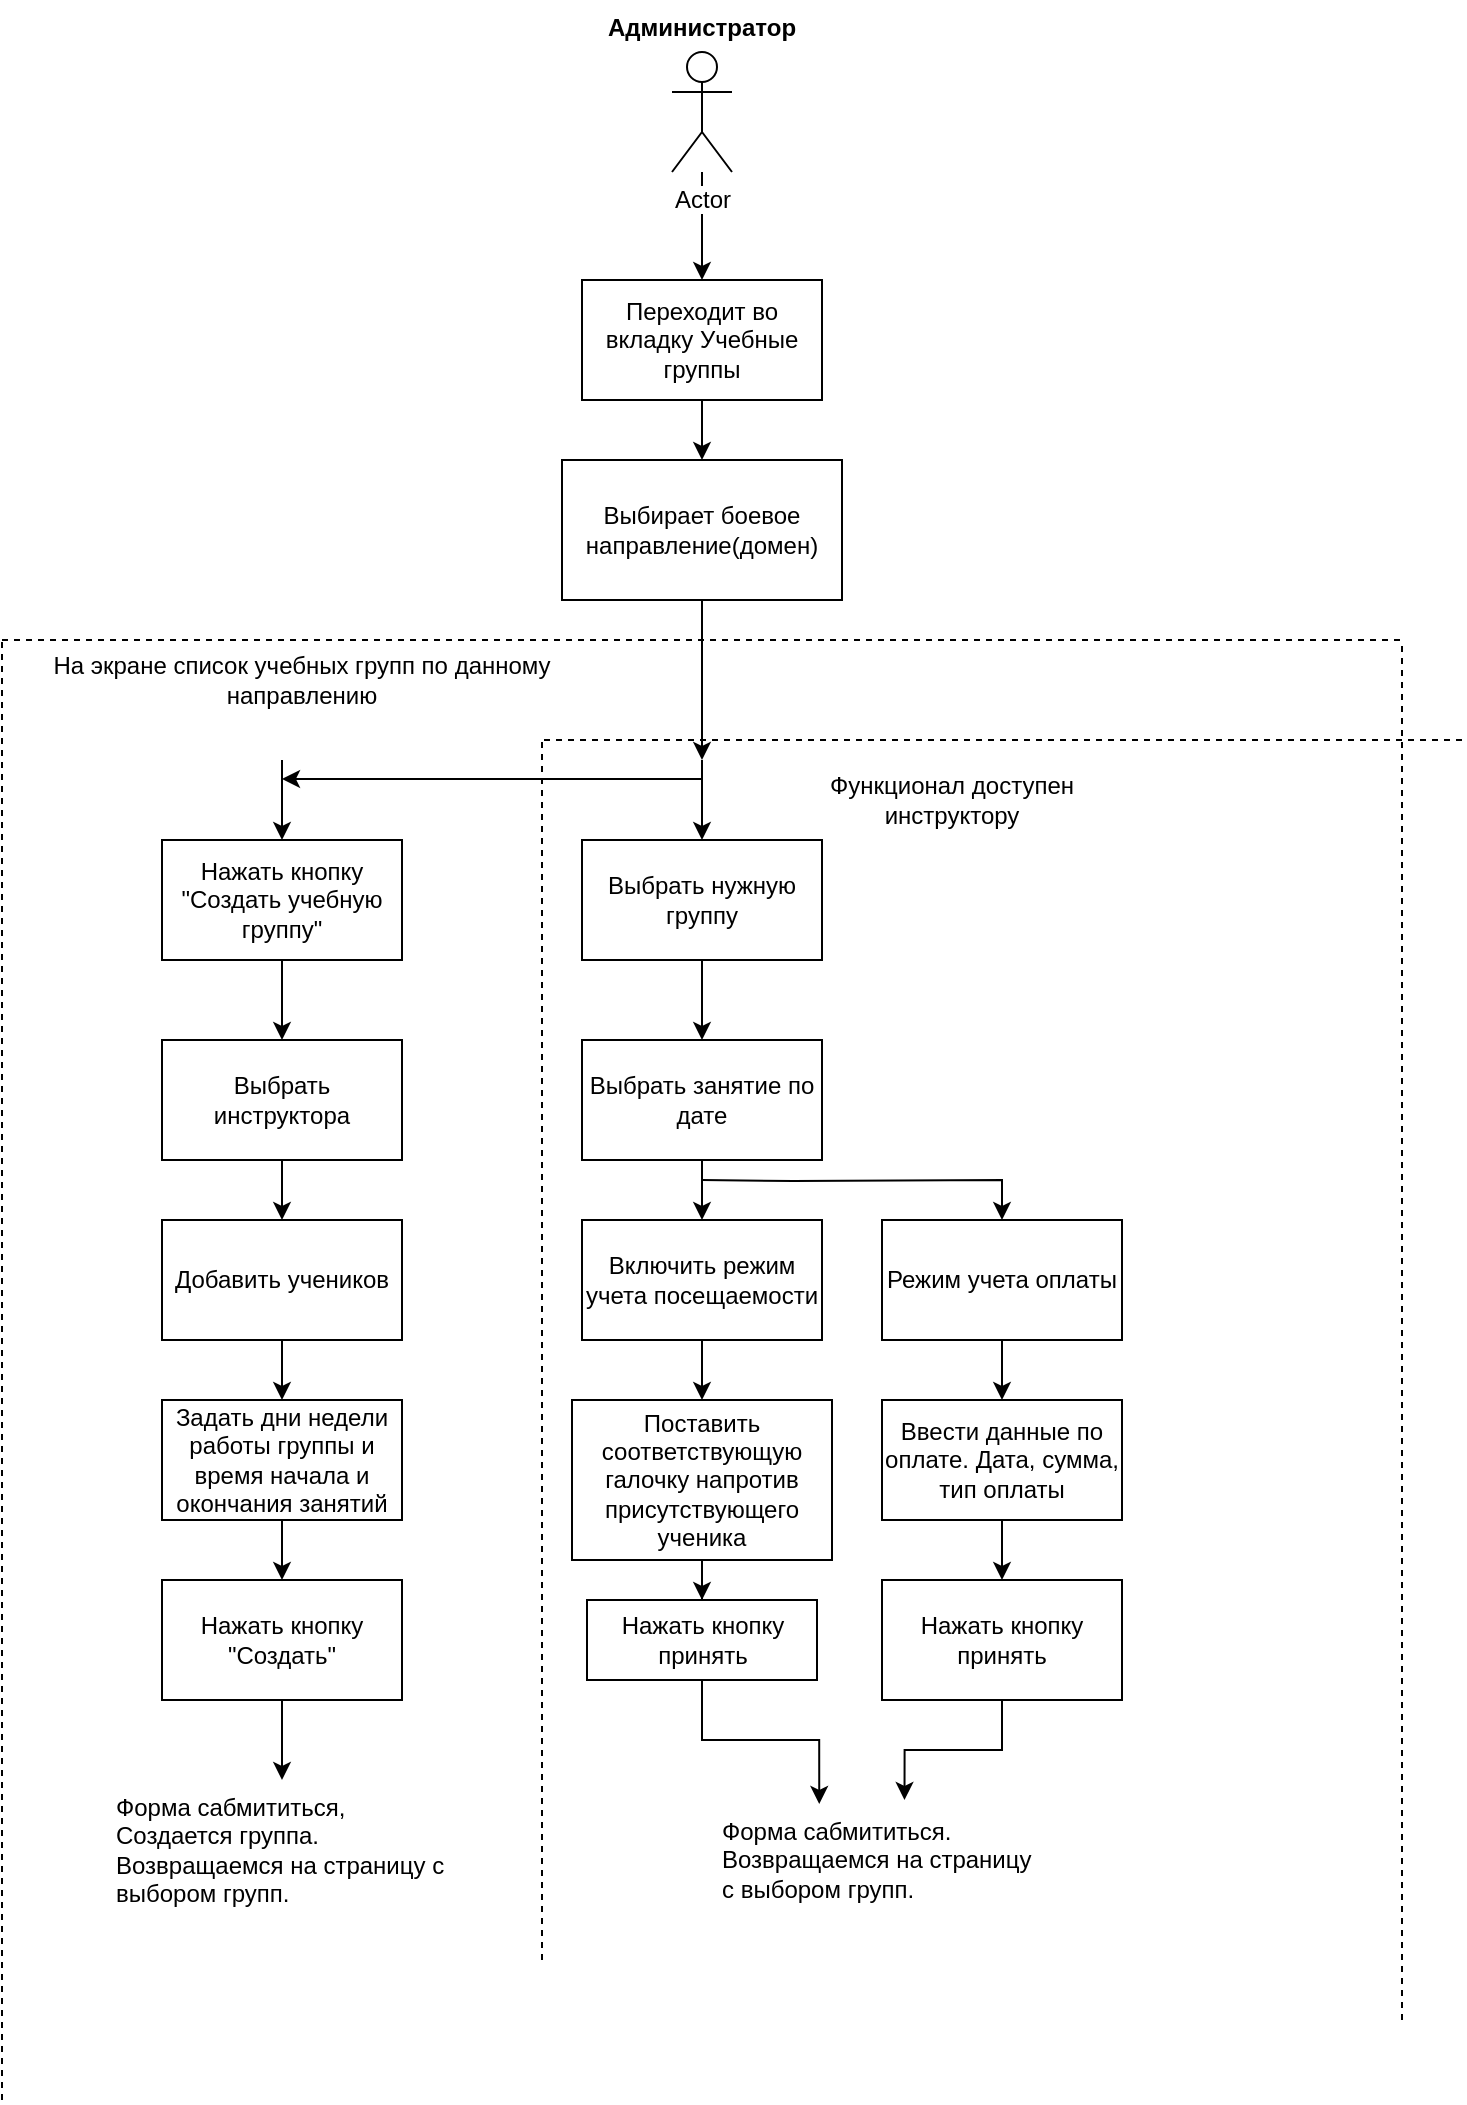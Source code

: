 <mxfile version="12.1.3" pages="1"><diagram id="DGI-ydwmWs-T8kOJSAHC" name="Page-1"><mxGraphModel dx="1760" dy="972" grid="1" gridSize="10" guides="1" tooltips="1" connect="1" arrows="1" fold="1" page="1" pageScale="1" pageWidth="827" pageHeight="1169" math="0" shadow="0"><root><mxCell id="0"/><mxCell id="1" parent="0"/><mxCell id="c9m8BzpvYiAp5FdsMAdU-16" style="edgeStyle=orthogonalEdgeStyle;rounded=0;orthogonalLoop=1;jettySize=auto;html=1;" edge="1" parent="1" source="c9m8BzpvYiAp5FdsMAdU-1" target="c9m8BzpvYiAp5FdsMAdU-13"><mxGeometry relative="1" as="geometry"/></mxCell><mxCell id="c9m8BzpvYiAp5FdsMAdU-1" value="Actor" style="shape=umlActor;verticalLabelPosition=bottom;labelBackgroundColor=#ffffff;verticalAlign=top;html=1;outlineConnect=0;" vertex="1" parent="1"><mxGeometry x="395" y="66" width="30" height="60" as="geometry"/></mxCell><mxCell id="c9m8BzpvYiAp5FdsMAdU-11" value="Администратор" style="text;align=center;fontStyle=1;verticalAlign=middle;spacingLeft=3;spacingRight=3;strokeColor=none;rotatable=0;points=[[0,0.5],[1,0.5]];portConstraint=eastwest;" vertex="1" parent="1"><mxGeometry x="370" y="40" width="80" height="26" as="geometry"/></mxCell><mxCell id="c9m8BzpvYiAp5FdsMAdU-18" style="edgeStyle=orthogonalEdgeStyle;rounded=0;orthogonalLoop=1;jettySize=auto;html=1;" edge="1" parent="1" source="c9m8BzpvYiAp5FdsMAdU-13" target="c9m8BzpvYiAp5FdsMAdU-17"><mxGeometry relative="1" as="geometry"/></mxCell><mxCell id="c9m8BzpvYiAp5FdsMAdU-13" value="Переходит во вкладку Учебные группы" style="rounded=0;whiteSpace=wrap;html=1;" vertex="1" parent="1"><mxGeometry x="350" y="180" width="120" height="60" as="geometry"/></mxCell><mxCell id="c9m8BzpvYiAp5FdsMAdU-21" style="edgeStyle=orthogonalEdgeStyle;rounded=0;orthogonalLoop=1;jettySize=auto;html=1;" edge="1" parent="1" source="c9m8BzpvYiAp5FdsMAdU-17"><mxGeometry relative="1" as="geometry"><mxPoint x="410" y="420" as="targetPoint"/></mxGeometry></mxCell><mxCell id="c9m8BzpvYiAp5FdsMAdU-17" value="Выбирает боевое направление(домен)" style="rounded=0;whiteSpace=wrap;html=1;" vertex="1" parent="1"><mxGeometry x="340" y="270" width="140" height="70" as="geometry"/></mxCell><mxCell id="c9m8BzpvYiAp5FdsMAdU-19" value="На экране список учебных групп по данному направлению" style="text;html=1;strokeColor=none;fillColor=none;align=center;verticalAlign=middle;whiteSpace=wrap;rounded=0;" vertex="1" parent="1"><mxGeometry x="80" y="360" width="260" height="40" as="geometry"/></mxCell><mxCell id="c9m8BzpvYiAp5FdsMAdU-20" value="" style="endArrow=none;dashed=1;html=1;" edge="1" parent="1"><mxGeometry width="50" height="50" relative="1" as="geometry"><mxPoint x="60" y="360" as="sourcePoint"/><mxPoint x="760" y="360" as="targetPoint"/></mxGeometry></mxCell><mxCell id="c9m8BzpvYiAp5FdsMAdU-22" value="" style="endArrow=classic;html=1;" edge="1" parent="1"><mxGeometry width="50" height="50" relative="1" as="geometry"><mxPoint x="410" y="429.5" as="sourcePoint"/><mxPoint x="200" y="429.5" as="targetPoint"/></mxGeometry></mxCell><mxCell id="c9m8BzpvYiAp5FdsMAdU-23" value="" style="endArrow=classic;html=1;" edge="1" parent="1" target="c9m8BzpvYiAp5FdsMAdU-24"><mxGeometry width="50" height="50" relative="1" as="geometry"><mxPoint x="200" y="420" as="sourcePoint"/><mxPoint x="200" y="460" as="targetPoint"/></mxGeometry></mxCell><mxCell id="c9m8BzpvYiAp5FdsMAdU-26" value="" style="edgeStyle=orthogonalEdgeStyle;rounded=0;orthogonalLoop=1;jettySize=auto;html=1;" edge="1" parent="1" source="c9m8BzpvYiAp5FdsMAdU-24" target="c9m8BzpvYiAp5FdsMAdU-25"><mxGeometry relative="1" as="geometry"/></mxCell><mxCell id="c9m8BzpvYiAp5FdsMAdU-24" value="Нажать кнопку &quot;Создать учебную группу&quot;" style="rounded=0;whiteSpace=wrap;html=1;" vertex="1" parent="1"><mxGeometry x="140" y="460" width="120" height="60" as="geometry"/></mxCell><mxCell id="c9m8BzpvYiAp5FdsMAdU-28" value="" style="edgeStyle=orthogonalEdgeStyle;rounded=0;orthogonalLoop=1;jettySize=auto;html=1;" edge="1" parent="1" source="c9m8BzpvYiAp5FdsMAdU-25" target="c9m8BzpvYiAp5FdsMAdU-27"><mxGeometry relative="1" as="geometry"/></mxCell><mxCell id="c9m8BzpvYiAp5FdsMAdU-25" value="Выбрать инструктора" style="rounded=0;whiteSpace=wrap;html=1;" vertex="1" parent="1"><mxGeometry x="140" y="560" width="120" height="60" as="geometry"/></mxCell><mxCell id="c9m8BzpvYiAp5FdsMAdU-30" value="" style="edgeStyle=orthogonalEdgeStyle;rounded=0;orthogonalLoop=1;jettySize=auto;html=1;" edge="1" parent="1" source="c9m8BzpvYiAp5FdsMAdU-27" target="c9m8BzpvYiAp5FdsMAdU-29"><mxGeometry relative="1" as="geometry"/></mxCell><mxCell id="c9m8BzpvYiAp5FdsMAdU-27" value="Добавить учеников" style="rounded=0;whiteSpace=wrap;html=1;" vertex="1" parent="1"><mxGeometry x="140" y="650" width="120" height="60" as="geometry"/></mxCell><mxCell id="c9m8BzpvYiAp5FdsMAdU-32" value="" style="edgeStyle=orthogonalEdgeStyle;rounded=0;orthogonalLoop=1;jettySize=auto;html=1;" edge="1" parent="1" source="c9m8BzpvYiAp5FdsMAdU-29" target="c9m8BzpvYiAp5FdsMAdU-31"><mxGeometry relative="1" as="geometry"/></mxCell><mxCell id="c9m8BzpvYiAp5FdsMAdU-29" value="Задать дни недели работы группы и время начала и окончания занятий" style="rounded=0;whiteSpace=wrap;html=1;" vertex="1" parent="1"><mxGeometry x="140" y="740" width="120" height="60" as="geometry"/></mxCell><mxCell id="c9m8BzpvYiAp5FdsMAdU-34" value="" style="edgeStyle=orthogonalEdgeStyle;rounded=0;orthogonalLoop=1;jettySize=auto;html=1;entryX=0.5;entryY=0;entryDx=0;entryDy=0;" edge="1" parent="1" source="c9m8BzpvYiAp5FdsMAdU-31" target="c9m8BzpvYiAp5FdsMAdU-35"><mxGeometry relative="1" as="geometry"><mxPoint x="200" y="970" as="targetPoint"/></mxGeometry></mxCell><mxCell id="c9m8BzpvYiAp5FdsMAdU-31" value="Нажать кнопку &quot;Создать&quot;" style="rounded=0;whiteSpace=wrap;html=1;" vertex="1" parent="1"><mxGeometry x="140" y="830" width="120" height="60" as="geometry"/></mxCell><mxCell id="c9m8BzpvYiAp5FdsMAdU-35" value="Форма сабмититься, Создается группа. Возвращаемся на страницу с выбором групп." style="text;html=1;strokeColor=none;fillColor=none;align=left;verticalAlign=middle;whiteSpace=wrap;rounded=0;" vertex="1" parent="1"><mxGeometry x="115" y="930" width="170" height="70" as="geometry"/></mxCell><mxCell id="c9m8BzpvYiAp5FdsMAdU-36" value="" style="endArrow=classic;html=1;" edge="1" parent="1"><mxGeometry width="50" height="50" relative="1" as="geometry"><mxPoint x="410" y="420" as="sourcePoint"/><mxPoint x="410" y="460" as="targetPoint"/></mxGeometry></mxCell><mxCell id="c9m8BzpvYiAp5FdsMAdU-41" value="" style="edgeStyle=orthogonalEdgeStyle;rounded=0;orthogonalLoop=1;jettySize=auto;html=1;" edge="1" parent="1" source="c9m8BzpvYiAp5FdsMAdU-37" target="c9m8BzpvYiAp5FdsMAdU-40"><mxGeometry relative="1" as="geometry"/></mxCell><mxCell id="c9m8BzpvYiAp5FdsMAdU-37" value="Выбрать нужную группу" style="rounded=0;whiteSpace=wrap;html=1;" vertex="1" parent="1"><mxGeometry x="350" y="460" width="120" height="60" as="geometry"/></mxCell><mxCell id="c9m8BzpvYiAp5FdsMAdU-43" value="" style="edgeStyle=orthogonalEdgeStyle;rounded=0;orthogonalLoop=1;jettySize=auto;html=1;" edge="1" parent="1" target="c9m8BzpvYiAp5FdsMAdU-42"><mxGeometry relative="1" as="geometry"><mxPoint x="410" y="630" as="sourcePoint"/></mxGeometry></mxCell><mxCell id="c9m8BzpvYiAp5FdsMAdU-45" value="" style="edgeStyle=orthogonalEdgeStyle;rounded=0;orthogonalLoop=1;jettySize=auto;html=1;" edge="1" parent="1" source="c9m8BzpvYiAp5FdsMAdU-40" target="c9m8BzpvYiAp5FdsMAdU-44"><mxGeometry relative="1" as="geometry"/></mxCell><mxCell id="c9m8BzpvYiAp5FdsMAdU-40" value="Выбрать занятие по дате" style="rounded=0;whiteSpace=wrap;html=1;" vertex="1" parent="1"><mxGeometry x="350" y="560" width="120" height="60" as="geometry"/></mxCell><mxCell id="c9m8BzpvYiAp5FdsMAdU-44" value="Включить режим учета посещаемости" style="rounded=0;whiteSpace=wrap;html=1;" vertex="1" parent="1"><mxGeometry x="350" y="650" width="120" height="60" as="geometry"/></mxCell><mxCell id="c9m8BzpvYiAp5FdsMAdU-51" value="" style="edgeStyle=orthogonalEdgeStyle;rounded=0;orthogonalLoop=1;jettySize=auto;html=1;exitX=0.5;exitY=1;exitDx=0;exitDy=0;" edge="1" parent="1" source="c9m8BzpvYiAp5FdsMAdU-44" target="c9m8BzpvYiAp5FdsMAdU-50"><mxGeometry relative="1" as="geometry"><mxPoint x="410" y="800" as="sourcePoint"/></mxGeometry></mxCell><mxCell id="c9m8BzpvYiAp5FdsMAdU-53" value="" style="edgeStyle=orthogonalEdgeStyle;rounded=0;orthogonalLoop=1;jettySize=auto;html=1;" edge="1" parent="1" source="c9m8BzpvYiAp5FdsMAdU-50" target="c9m8BzpvYiAp5FdsMAdU-52"><mxGeometry relative="1" as="geometry"/></mxCell><mxCell id="c9m8BzpvYiAp5FdsMAdU-50" value="Поставить соответствующую галочку напротив присутствующего ученика" style="rounded=0;whiteSpace=wrap;html=1;" vertex="1" parent="1"><mxGeometry x="345" y="740" width="130" height="80" as="geometry"/></mxCell><mxCell id="c9m8BzpvYiAp5FdsMAdU-55" value="" style="edgeStyle=orthogonalEdgeStyle;rounded=0;orthogonalLoop=1;jettySize=auto;html=1;entryX=0.409;entryY=0.033;entryDx=0;entryDy=0;entryPerimeter=0;" edge="1" parent="1" source="c9m8BzpvYiAp5FdsMAdU-52" target="c9m8BzpvYiAp5FdsMAdU-58"><mxGeometry relative="1" as="geometry"><mxPoint x="410" y="920" as="targetPoint"/></mxGeometry></mxCell><mxCell id="c9m8BzpvYiAp5FdsMAdU-52" value="Нажать кнопку принять" style="rounded=0;whiteSpace=wrap;html=1;" vertex="1" parent="1"><mxGeometry x="352.5" y="840" width="115" height="40" as="geometry"/></mxCell><mxCell id="c9m8BzpvYiAp5FdsMAdU-60" value="" style="edgeStyle=orthogonalEdgeStyle;rounded=0;orthogonalLoop=1;jettySize=auto;html=1;" edge="1" parent="1" source="c9m8BzpvYiAp5FdsMAdU-42" target="c9m8BzpvYiAp5FdsMAdU-59"><mxGeometry relative="1" as="geometry"/></mxCell><mxCell id="c9m8BzpvYiAp5FdsMAdU-42" value="Режим учета оплаты" style="rounded=0;whiteSpace=wrap;html=1;" vertex="1" parent="1"><mxGeometry x="500" y="650" width="120" height="60" as="geometry"/></mxCell><mxCell id="c9m8BzpvYiAp5FdsMAdU-62" value="" style="edgeStyle=orthogonalEdgeStyle;rounded=0;orthogonalLoop=1;jettySize=auto;html=1;" edge="1" parent="1" source="c9m8BzpvYiAp5FdsMAdU-59" target="c9m8BzpvYiAp5FdsMAdU-61"><mxGeometry relative="1" as="geometry"/></mxCell><mxCell id="c9m8BzpvYiAp5FdsMAdU-59" value="Ввести данные по оплате. Дата, сумма, тип оплаты" style="rounded=0;whiteSpace=wrap;html=1;" vertex="1" parent="1"><mxGeometry x="500" y="740" width="120" height="60" as="geometry"/></mxCell><mxCell id="c9m8BzpvYiAp5FdsMAdU-64" value="" style="edgeStyle=orthogonalEdgeStyle;rounded=0;orthogonalLoop=1;jettySize=auto;html=1;entryX=0.75;entryY=0;entryDx=0;entryDy=0;" edge="1" parent="1" source="c9m8BzpvYiAp5FdsMAdU-61" target="c9m8BzpvYiAp5FdsMAdU-58"><mxGeometry relative="1" as="geometry"><mxPoint x="560" y="970" as="targetPoint"/></mxGeometry></mxCell><mxCell id="c9m8BzpvYiAp5FdsMAdU-61" value="Нажать кнопку принять" style="rounded=0;whiteSpace=wrap;html=1;" vertex="1" parent="1"><mxGeometry x="500" y="830" width="120" height="60" as="geometry"/></mxCell><mxCell id="c9m8BzpvYiAp5FdsMAdU-38" value="Функционал доступен инструктору&lt;br&gt;" style="text;html=1;strokeColor=none;fillColor=none;align=center;verticalAlign=middle;whiteSpace=wrap;rounded=0;" vertex="1" parent="1"><mxGeometry x="450" y="430" width="170" height="20" as="geometry"/></mxCell><mxCell id="c9m8BzpvYiAp5FdsMAdU-58" value="&lt;span style=&quot;white-space: nowrap&quot;&gt;Форма сабмититься.&lt;/span&gt;&lt;br style=&quot;white-space: nowrap&quot;&gt;&lt;span style=&quot;white-space: nowrap&quot;&gt;Возвращаемся на страницу&lt;br&gt;с выбором групп.&lt;/span&gt;" style="text;html=1;strokeColor=none;fillColor=none;align=left;verticalAlign=middle;rounded=0;whiteSpace=wrap;" vertex="1" parent="1"><mxGeometry x="417.5" y="940" width="125" height="60" as="geometry"/></mxCell><mxCell id="c9m8BzpvYiAp5FdsMAdU-66" value="" style="endArrow=none;dashed=1;html=1;" edge="1" parent="1"><mxGeometry width="50" height="50" relative="1" as="geometry"><mxPoint x="330" y="1020" as="sourcePoint"/><mxPoint x="330" y="410" as="targetPoint"/></mxGeometry></mxCell><mxCell id="c9m8BzpvYiAp5FdsMAdU-67" value="" style="endArrow=none;dashed=1;html=1;" edge="1" parent="1"><mxGeometry width="50" height="50" relative="1" as="geometry"><mxPoint x="790" y="410" as="sourcePoint"/><mxPoint x="330" y="410" as="targetPoint"/></mxGeometry></mxCell><mxCell id="c9m8BzpvYiAp5FdsMAdU-68" value="" style="endArrow=none;dashed=1;html=1;" edge="1" parent="1"><mxGeometry width="50" height="50" relative="1" as="geometry"><mxPoint x="60" y="1090" as="sourcePoint"/><mxPoint x="60" y="360" as="targetPoint"/></mxGeometry></mxCell><mxCell id="c9m8BzpvYiAp5FdsMAdU-69" value="" style="endArrow=none;dashed=1;html=1;" edge="1" parent="1"><mxGeometry width="50" height="50" relative="1" as="geometry"><mxPoint x="760" y="1050" as="sourcePoint"/><mxPoint x="760" y="360" as="targetPoint"/></mxGeometry></mxCell></root></mxGraphModel></diagram></mxfile>